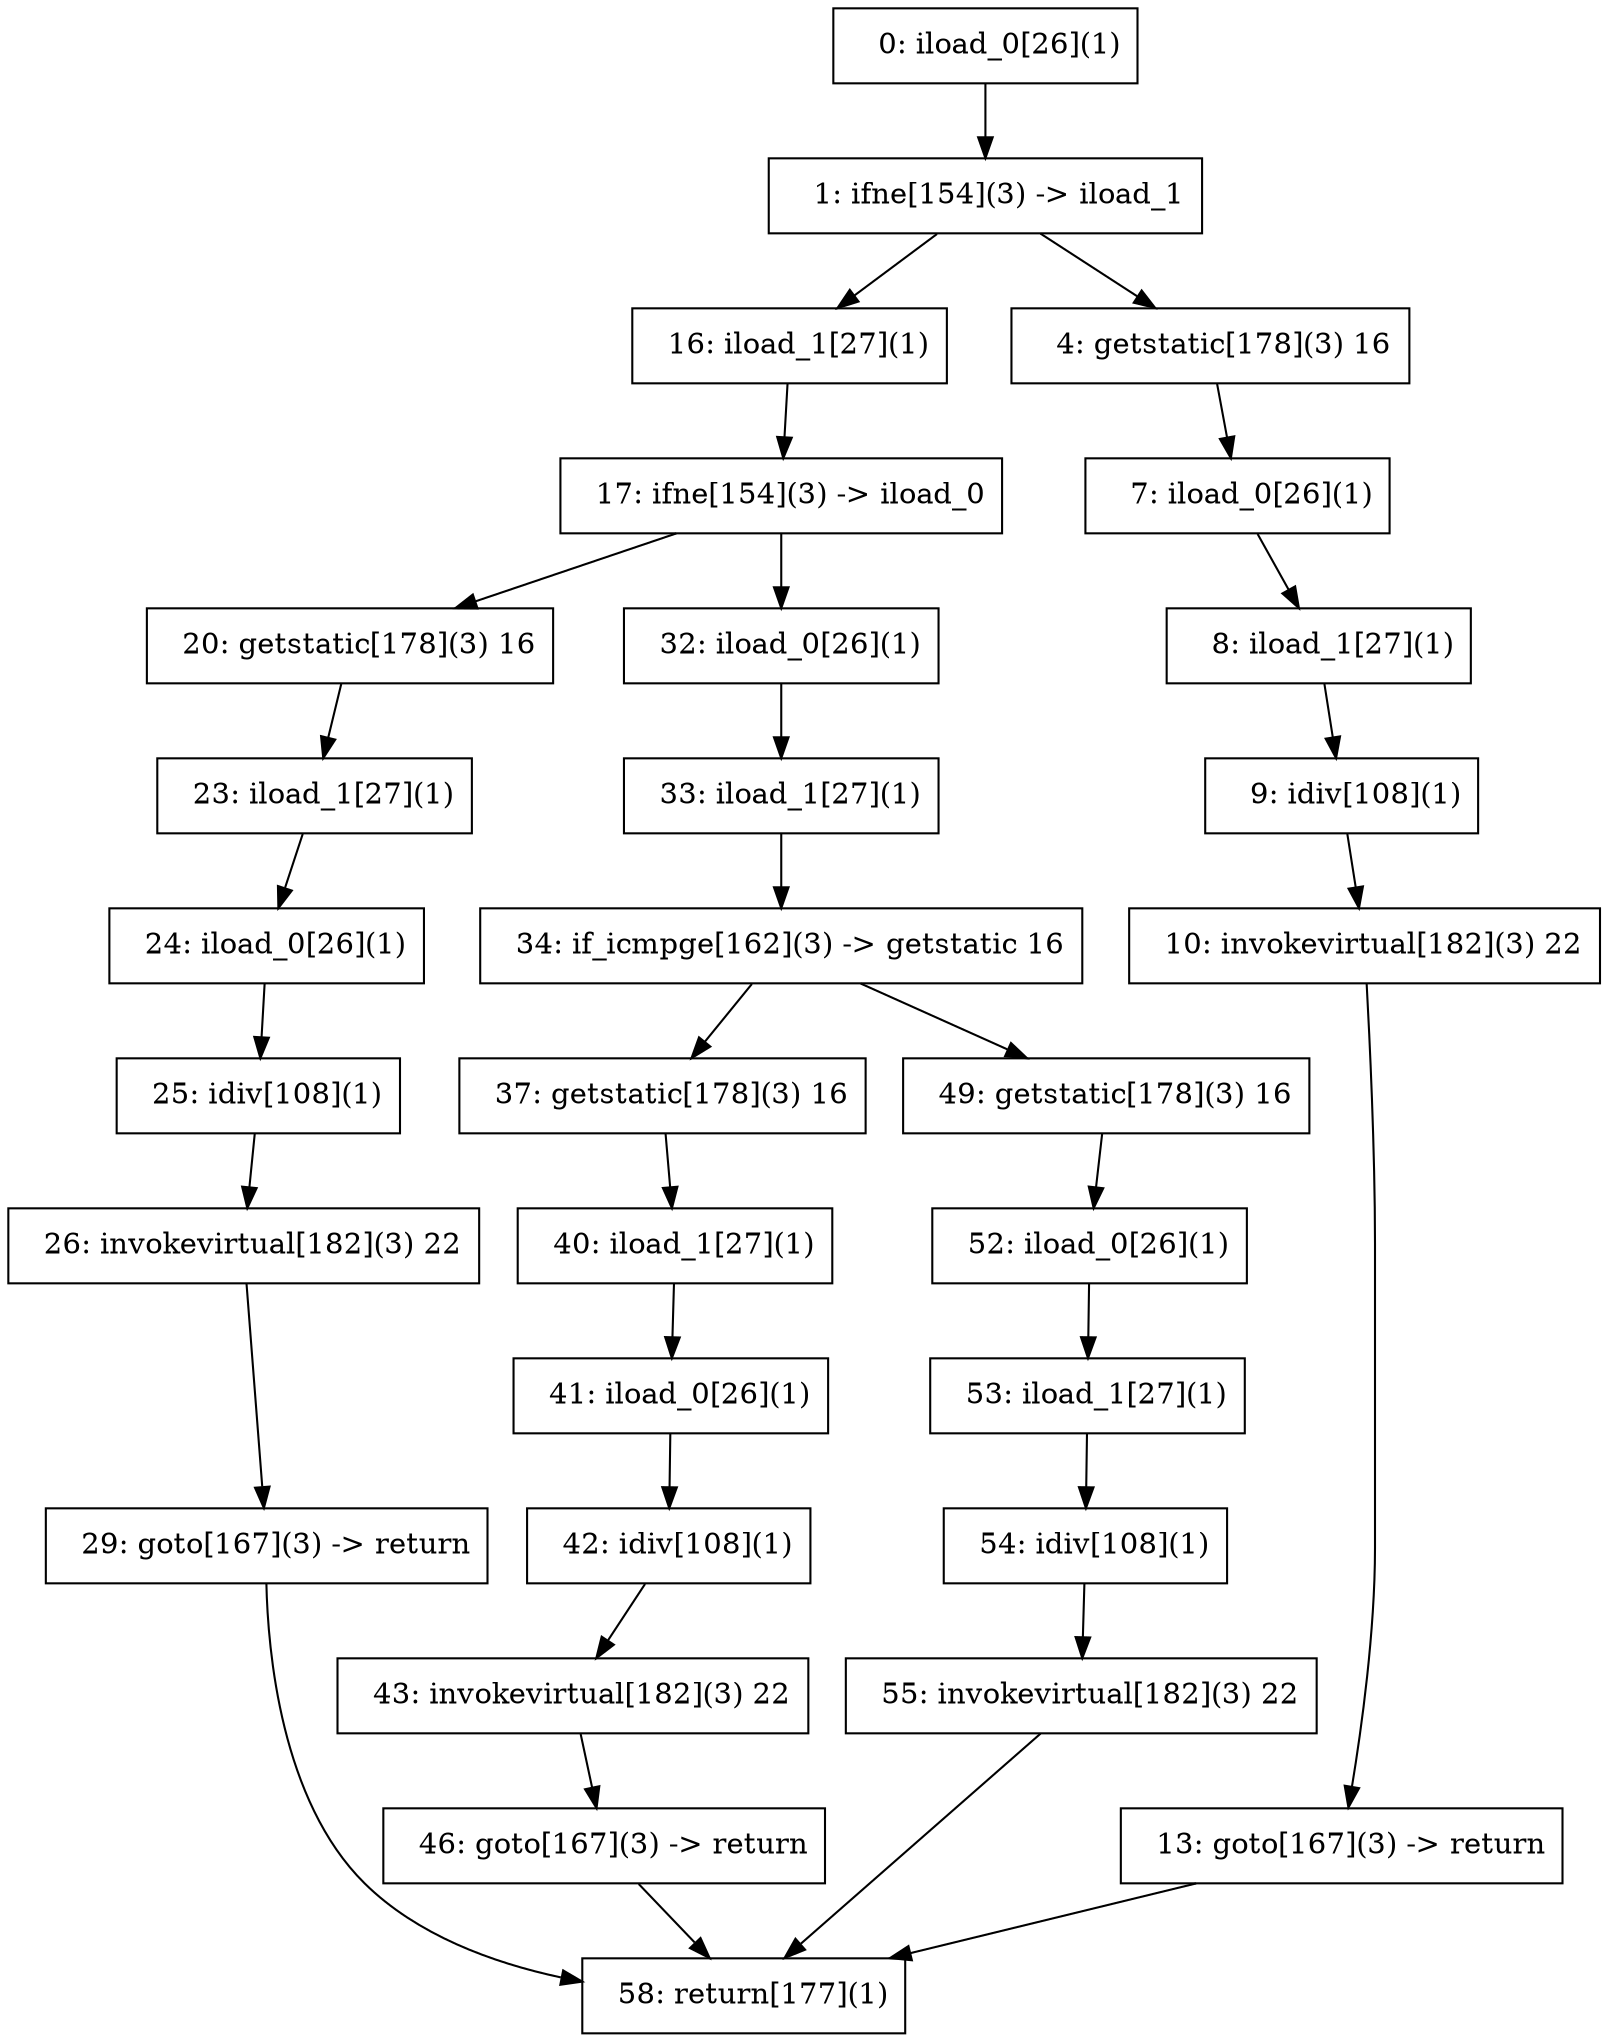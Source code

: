 digraph v1 {
	node [shape=box]

	10 [label="  10: invokevirtual[182](3) 22"];
	10 -> 13;
	23 [label="  23: iload_1[27](1)"];
	23 -> 24;
	54 [label="  54: idiv[108](1)"];
	54 -> 55;
	17 [label="  17: ifne[154](3) -> iload_0"];
	17 -> 20;
	17 -> 32;
	26 [label="  26: invokevirtual[182](3) 22"];
	26 -> 29;
	53 [label="  53: iload_1[27](1)"];
	53 -> 54;
	16 [label="  16: iload_1[27](1)"];
	16 -> 17;
	0 [label="   0: iload_0[26](1)"];
	0 -> 1;
	37 [label="  37: getstatic[178](3) 16"];
	37 -> 40;
	9 [label="   9: idiv[108](1)"];
	9 -> 10;
	24 [label="  24: iload_0[26](1)"];
	24 -> 25;
	49 [label="  49: getstatic[178](3) 16"];
	49 -> 52;
	13 [label="  13: goto[167](3) -> return"];
	13 -> 58;
	41 [label="  41: iload_0[26](1)"];
	41 -> 42;
	32 [label="  32: iload_0[26](1)"];
	32 -> 33;
	4 [label="   4: getstatic[178](3) 16"];
	4 -> 7;
	1 [label="   1: ifne[154](3) -> iload_1"];
	1 -> 4;
	1 -> 16;
	25 [label="  25: idiv[108](1)"];
	25 -> 26;
	43 [label="  43: invokevirtual[182](3) 22"];
	43 -> 46;
	58 [label="  58: return[177](1)"];
	55 [label="  55: invokevirtual[182](3) 22"];
	55 -> 58;
	29 [label="  29: goto[167](3) -> return"];
	29 -> 58;
	40 [label="  40: iload_1[27](1)"];
	40 -> 41;
	34 [label="  34: if_icmpge[162](3) -> getstatic 16"];
	34 -> 37;
	34 -> 49;
	46 [label="  46: goto[167](3) -> return"];
	46 -> 58;
	42 [label="  42: idiv[108](1)"];
	42 -> 43;
	8 [label="   8: iload_1[27](1)"];
	8 -> 9;
	52 [label="  52: iload_0[26](1)"];
	52 -> 53;
	20 [label="  20: getstatic[178](3) 16"];
	20 -> 23;
	33 [label="  33: iload_1[27](1)"];
	33 -> 34;
	7 [label="   7: iload_0[26](1)"];
	7 -> 8;
}